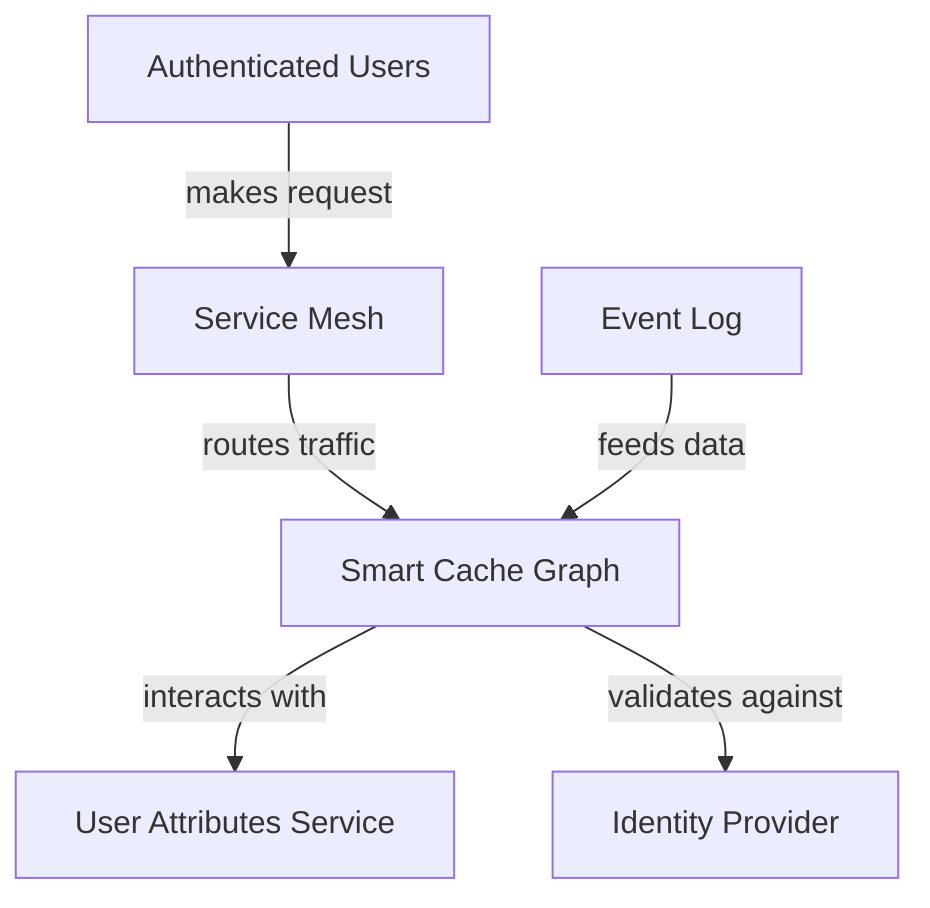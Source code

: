 graph
  G[Smart Cache Graph]
  Attr[User Attributes Service]
  U[Authenticated Users]
  IdP[Identity Provider]
  M[Service Mesh]
  E[Event Log]

  U --> |makes request | M
  G --> |interacts with | Attr
  G --> |validates against | IdP
  M --> |routes traffic| G
  E --> |feeds data | G